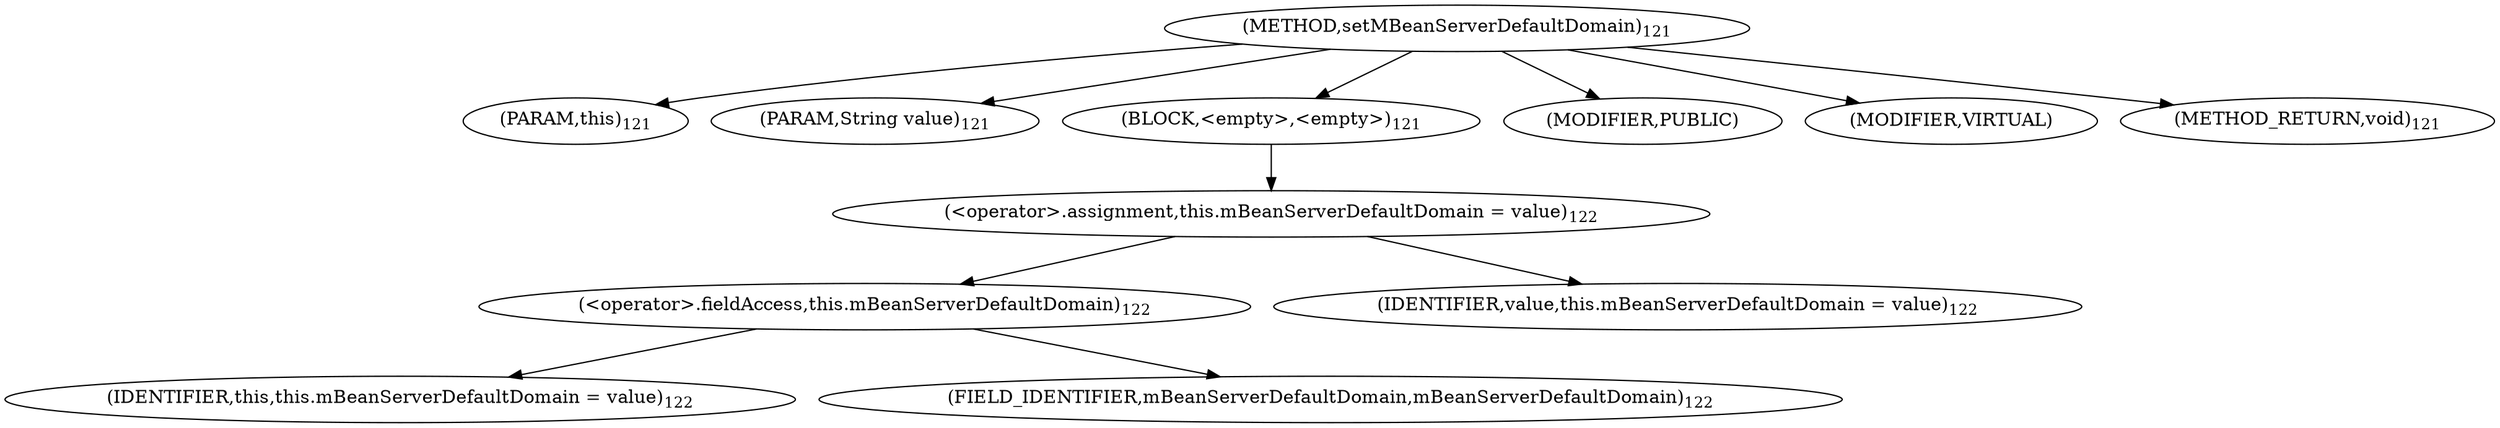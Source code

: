 digraph "setMBeanServerDefaultDomain" {  
"242" [label = <(METHOD,setMBeanServerDefaultDomain)<SUB>121</SUB>> ]
"243" [label = <(PARAM,this)<SUB>121</SUB>> ]
"244" [label = <(PARAM,String value)<SUB>121</SUB>> ]
"245" [label = <(BLOCK,&lt;empty&gt;,&lt;empty&gt;)<SUB>121</SUB>> ]
"246" [label = <(&lt;operator&gt;.assignment,this.mBeanServerDefaultDomain = value)<SUB>122</SUB>> ]
"247" [label = <(&lt;operator&gt;.fieldAccess,this.mBeanServerDefaultDomain)<SUB>122</SUB>> ]
"248" [label = <(IDENTIFIER,this,this.mBeanServerDefaultDomain = value)<SUB>122</SUB>> ]
"249" [label = <(FIELD_IDENTIFIER,mBeanServerDefaultDomain,mBeanServerDefaultDomain)<SUB>122</SUB>> ]
"250" [label = <(IDENTIFIER,value,this.mBeanServerDefaultDomain = value)<SUB>122</SUB>> ]
"251" [label = <(MODIFIER,PUBLIC)> ]
"252" [label = <(MODIFIER,VIRTUAL)> ]
"253" [label = <(METHOD_RETURN,void)<SUB>121</SUB>> ]
  "242" -> "243" 
  "242" -> "244" 
  "242" -> "245" 
  "242" -> "251" 
  "242" -> "252" 
  "242" -> "253" 
  "245" -> "246" 
  "246" -> "247" 
  "246" -> "250" 
  "247" -> "248" 
  "247" -> "249" 
}
